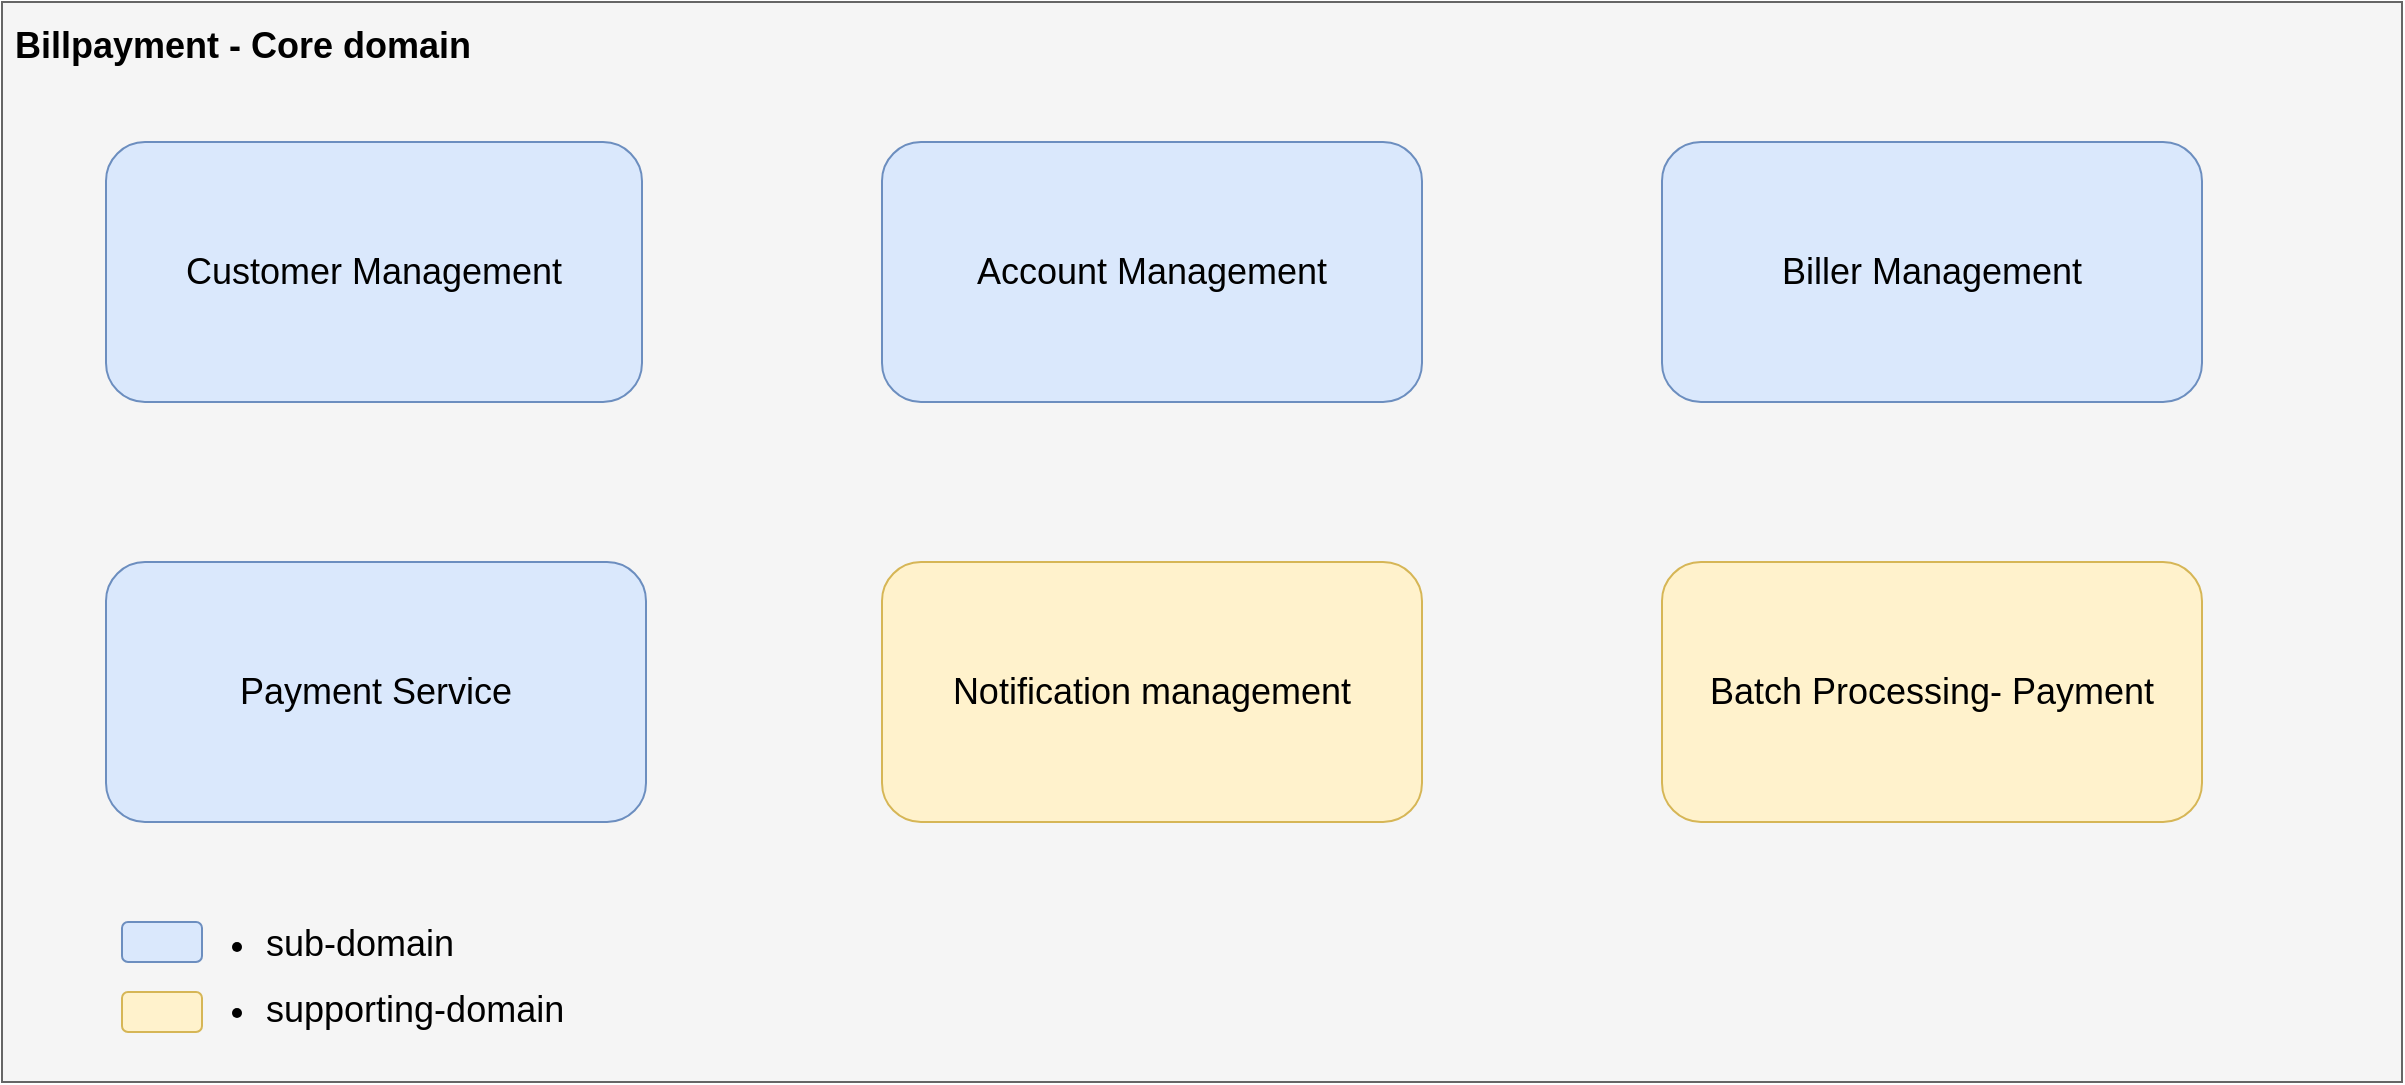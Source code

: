 <mxfile version="20.6.0" type="github">
  <diagram id="hKEFcVOWYuQNVetPsd1Z" name="Page-1">
    <mxGraphModel dx="2133" dy="851" grid="1" gridSize="10" guides="1" tooltips="1" connect="1" arrows="1" fold="1" page="1" pageScale="1" pageWidth="827" pageHeight="1169" math="0" shadow="0">
      <root>
        <mxCell id="0" />
        <mxCell id="1" parent="0" />
        <mxCell id="h2QXagE_mMSnSEgBEtUH-2" value="" style="rounded=0;whiteSpace=wrap;html=1;fillColor=#f5f5f5;strokeColor=#666666;fontColor=#333333;" vertex="1" parent="1">
          <mxGeometry x="-600" y="80" width="1200" height="540" as="geometry" />
        </mxCell>
        <mxCell id="h2QXagE_mMSnSEgBEtUH-3" value="&lt;font style=&quot;font-size: 18px;&quot;&gt;Customer Management&lt;/font&gt;" style="rounded=1;whiteSpace=wrap;html=1;fillColor=#dae8fc;strokeColor=#6c8ebf;" vertex="1" parent="1">
          <mxGeometry x="-548" y="150" width="268" height="130" as="geometry" />
        </mxCell>
        <mxCell id="h2QXagE_mMSnSEgBEtUH-6" value="&lt;font style=&quot;font-size: 18px;&quot;&gt;Account Management&lt;/font&gt;" style="rounded=1;whiteSpace=wrap;html=1;fillColor=#dae8fc;strokeColor=#6c8ebf;" vertex="1" parent="1">
          <mxGeometry x="-160" y="150" width="270" height="130" as="geometry" />
        </mxCell>
        <mxCell id="h2QXagE_mMSnSEgBEtUH-7" value="&lt;font style=&quot;font-size: 18px;&quot;&gt;Biller Management&lt;/font&gt;" style="rounded=1;whiteSpace=wrap;html=1;fillColor=#dae8fc;strokeColor=#6c8ebf;" vertex="1" parent="1">
          <mxGeometry x="230" y="150" width="270" height="130" as="geometry" />
        </mxCell>
        <mxCell id="h2QXagE_mMSnSEgBEtUH-10" value="&lt;font style=&quot;font-size: 18px;&quot;&gt;Notification management&lt;/font&gt;" style="rounded=1;whiteSpace=wrap;html=1;fillColor=#fff2cc;strokeColor=#d6b656;" vertex="1" parent="1">
          <mxGeometry x="-160" y="360" width="270" height="130" as="geometry" />
        </mxCell>
        <mxCell id="h2QXagE_mMSnSEgBEtUH-11" value="&lt;font style=&quot;font-size: 18px;&quot;&gt;Batch Processing- Payment&lt;/font&gt;" style="rounded=1;whiteSpace=wrap;html=1;fillColor=#fff2cc;strokeColor=#d6b656;" vertex="1" parent="1">
          <mxGeometry x="230" y="360" width="270" height="130" as="geometry" />
        </mxCell>
        <mxCell id="h2QXagE_mMSnSEgBEtUH-12" value="&lt;font style=&quot;font-size: 18px;&quot;&gt;Payment Service&lt;/font&gt;" style="rounded=1;whiteSpace=wrap;html=1;fillColor=#dae8fc;strokeColor=#6c8ebf;" vertex="1" parent="1">
          <mxGeometry x="-548" y="360" width="270" height="130" as="geometry" />
        </mxCell>
        <mxCell id="h2QXagE_mMSnSEgBEtUH-13" value="&lt;font style=&quot;font-size: 18px;&quot;&gt;Billpayment - Core domain&lt;/font&gt;" style="text;strokeColor=none;fillColor=none;html=1;fontSize=24;fontStyle=1;verticalAlign=middle;align=center;" vertex="1" parent="1">
          <mxGeometry x="-530" y="80" width="100" height="40" as="geometry" />
        </mxCell>
        <mxCell id="h2QXagE_mMSnSEgBEtUH-14" value="" style="rounded=1;whiteSpace=wrap;html=1;fontSize=18;fillColor=#dae8fc;strokeColor=#6c8ebf;" vertex="1" parent="1">
          <mxGeometry x="-540" y="540" width="40" height="20" as="geometry" />
        </mxCell>
        <mxCell id="h2QXagE_mMSnSEgBEtUH-15" value="" style="rounded=1;whiteSpace=wrap;html=1;fontSize=18;fillColor=#fff2cc;strokeColor=#d6b656;" vertex="1" parent="1">
          <mxGeometry x="-540" y="575" width="40" height="20" as="geometry" />
        </mxCell>
        <mxCell id="h2QXagE_mMSnSEgBEtUH-16" value="&lt;ul&gt;&lt;li&gt;sub-domain&lt;/li&gt;&lt;/ul&gt;" style="text;strokeColor=none;fillColor=none;html=1;whiteSpace=wrap;verticalAlign=middle;overflow=hidden;fontSize=18;" vertex="1" parent="1">
          <mxGeometry x="-510" y="520" width="150" height="50" as="geometry" />
        </mxCell>
        <mxCell id="h2QXagE_mMSnSEgBEtUH-17" value="&lt;ul&gt;&lt;li&gt;supporting-domain&lt;/li&gt;&lt;/ul&gt;" style="text;strokeColor=none;fillColor=none;html=1;whiteSpace=wrap;verticalAlign=middle;overflow=hidden;fontSize=18;" vertex="1" parent="1">
          <mxGeometry x="-510" y="553" width="200" height="50" as="geometry" />
        </mxCell>
      </root>
    </mxGraphModel>
  </diagram>
</mxfile>
